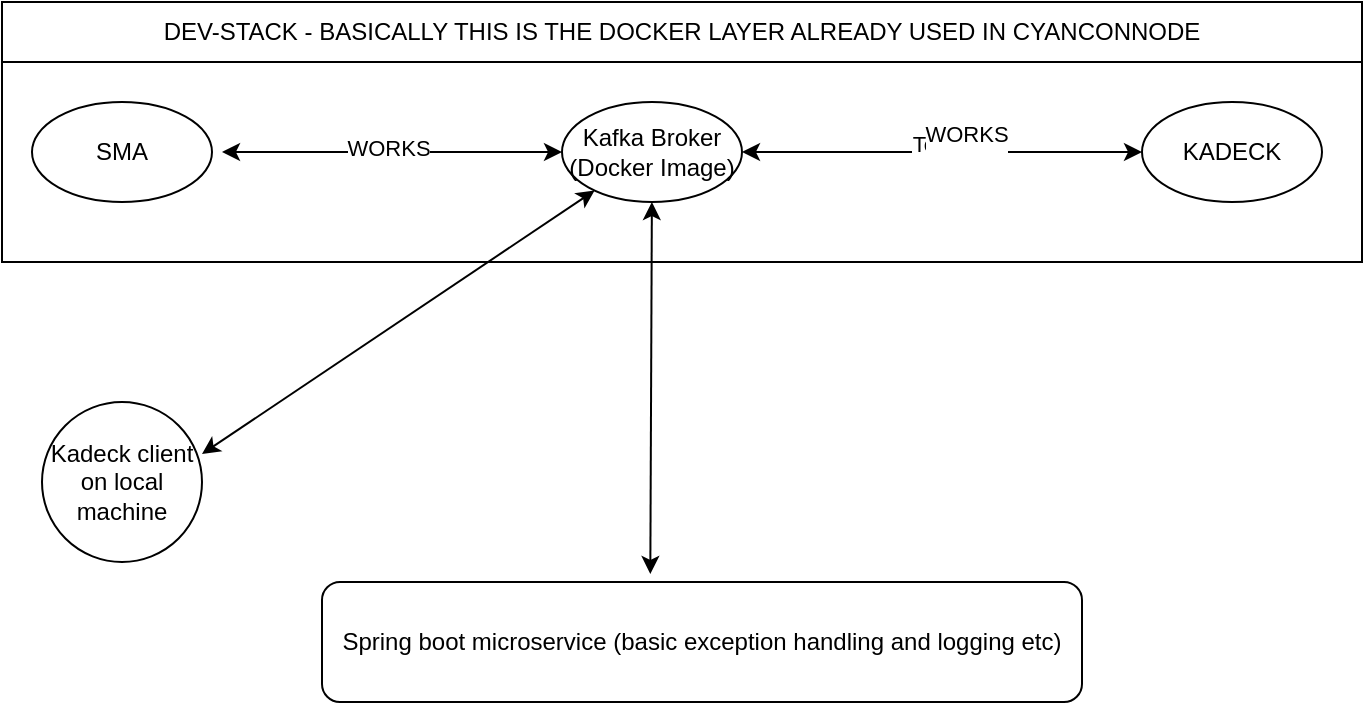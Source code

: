 <mxfile version="22.1.0" type="github">
  <diagram name="Page-1" id="zG5zKizvqUGSGyj7EHf8">
    <mxGraphModel dx="794" dy="386" grid="1" gridSize="10" guides="1" tooltips="1" connect="1" arrows="1" fold="1" page="1" pageScale="1" pageWidth="850" pageHeight="1100" math="0" shadow="0">
      <root>
        <mxCell id="0" />
        <mxCell id="1" parent="0" />
        <mxCell id="G7nmGpfLF5mpm_TBCSaa-2" value="Spring boot microservice (basic exception handling and logging etc)" style="rounded=1;whiteSpace=wrap;html=1;" parent="1" vertex="1">
          <mxGeometry x="230" y="300" width="380" height="60" as="geometry" />
        </mxCell>
        <mxCell id="i1HN7uWvgcQq31iAKBWK-1" value="" style="rounded=0;whiteSpace=wrap;html=1;" parent="1" vertex="1">
          <mxGeometry x="70" y="40" width="680" height="100" as="geometry" />
        </mxCell>
        <mxCell id="G7nmGpfLF5mpm_TBCSaa-3" value="" style="endArrow=classic;startArrow=classic;html=1;rounded=0;exitX=0.432;exitY=-0.067;exitDx=0;exitDy=0;exitPerimeter=0;" parent="1" source="G7nmGpfLF5mpm_TBCSaa-2" target="G7nmGpfLF5mpm_TBCSaa-1" edge="1">
          <mxGeometry width="50" height="50" relative="1" as="geometry">
            <mxPoint x="400" y="290" as="sourcePoint" />
            <mxPoint x="380.46" y="180.02" as="targetPoint" />
          </mxGeometry>
        </mxCell>
        <mxCell id="G7nmGpfLF5mpm_TBCSaa-1" value="Kafka Broker (Docker Image)" style="ellipse;whiteSpace=wrap;html=1;" parent="1" vertex="1">
          <mxGeometry x="350" y="60" width="90" height="50" as="geometry" />
        </mxCell>
        <mxCell id="i1HN7uWvgcQq31iAKBWK-2" value="SMA" style="ellipse;whiteSpace=wrap;html=1;" parent="1" vertex="1">
          <mxGeometry x="85" y="60" width="90" height="50" as="geometry" />
        </mxCell>
        <mxCell id="i1HN7uWvgcQq31iAKBWK-4" value="KADECK" style="ellipse;whiteSpace=wrap;html=1;" parent="1" vertex="1">
          <mxGeometry x="640" y="60" width="90" height="50" as="geometry" />
        </mxCell>
        <mxCell id="i1HN7uWvgcQq31iAKBWK-5" value="Kadeck client on local machine" style="ellipse;whiteSpace=wrap;html=1;aspect=fixed;" parent="1" vertex="1">
          <mxGeometry x="90" y="210" width="80" height="80" as="geometry" />
        </mxCell>
        <mxCell id="i1HN7uWvgcQq31iAKBWK-7" value="" style="endArrow=classic;startArrow=classic;html=1;rounded=0;exitX=1;exitY=0.325;exitDx=0;exitDy=0;exitPerimeter=0;" parent="1" source="i1HN7uWvgcQq31iAKBWK-5" target="G7nmGpfLF5mpm_TBCSaa-1" edge="1">
          <mxGeometry width="50" height="50" relative="1" as="geometry">
            <mxPoint x="260" y="300" as="sourcePoint" />
            <mxPoint x="261" y="114" as="targetPoint" />
          </mxGeometry>
        </mxCell>
        <mxCell id="i1HN7uWvgcQq31iAKBWK-8" value="" style="endArrow=classic;startArrow=classic;html=1;rounded=0;entryX=0;entryY=0.5;entryDx=0;entryDy=0;exitX=1;exitY=0.5;exitDx=0;exitDy=0;" parent="1" source="G7nmGpfLF5mpm_TBCSaa-1" target="i1HN7uWvgcQq31iAKBWK-4" edge="1">
          <mxGeometry width="50" height="50" relative="1" as="geometry">
            <mxPoint x="420" y="156" as="sourcePoint" />
            <mxPoint x="616" y="24" as="targetPoint" />
          </mxGeometry>
        </mxCell>
        <mxCell id="i1HN7uWvgcQq31iAKBWK-9" value="Text" style="edgeLabel;html=1;align=center;verticalAlign=middle;resizable=0;points=[];" parent="i1HN7uWvgcQq31iAKBWK-8" vertex="1" connectable="0">
          <mxGeometry x="-0.049" y="4" relative="1" as="geometry">
            <mxPoint as="offset" />
          </mxGeometry>
        </mxCell>
        <mxCell id="i1HN7uWvgcQq31iAKBWK-10" value="&lt;div&gt;WORKS&lt;/div&gt;&lt;div&gt;&lt;br&gt;&lt;/div&gt;" style="edgeLabel;html=1;align=center;verticalAlign=middle;resizable=0;points=[];" parent="i1HN7uWvgcQq31iAKBWK-8" vertex="1" connectable="0">
          <mxGeometry x="0.12" y="2" relative="1" as="geometry">
            <mxPoint as="offset" />
          </mxGeometry>
        </mxCell>
        <mxCell id="i1HN7uWvgcQq31iAKBWK-11" value="" style="endArrow=classic;startArrow=classic;html=1;rounded=0;entryX=0;entryY=0.5;entryDx=0;entryDy=0;" parent="1" target="G7nmGpfLF5mpm_TBCSaa-1" edge="1">
          <mxGeometry width="50" height="50" relative="1" as="geometry">
            <mxPoint x="180" y="85" as="sourcePoint" />
            <mxPoint x="340" y="80" as="targetPoint" />
          </mxGeometry>
        </mxCell>
        <mxCell id="i1HN7uWvgcQq31iAKBWK-12" value="Text" style="edgeLabel;html=1;align=center;verticalAlign=middle;resizable=0;points=[];" parent="i1HN7uWvgcQq31iAKBWK-11" vertex="1" connectable="0">
          <mxGeometry x="-0.049" y="4" relative="1" as="geometry">
            <mxPoint as="offset" />
          </mxGeometry>
        </mxCell>
        <mxCell id="fjZ5WEKi_uoiO2NCJmBn-2" value="WORKS" style="edgeLabel;html=1;align=center;verticalAlign=middle;resizable=0;points=[];" vertex="1" connectable="0" parent="i1HN7uWvgcQq31iAKBWK-11">
          <mxGeometry x="-0.024" y="2" relative="1" as="geometry">
            <mxPoint as="offset" />
          </mxGeometry>
        </mxCell>
        <mxCell id="fjZ5WEKi_uoiO2NCJmBn-3" value="DEV-STACK - BASICALLY THIS IS THE DOCKER LAYER ALREADY USED IN CYANCONNODE" style="rounded=0;whiteSpace=wrap;html=1;" vertex="1" parent="1">
          <mxGeometry x="70" y="10" width="680" height="30" as="geometry" />
        </mxCell>
      </root>
    </mxGraphModel>
  </diagram>
</mxfile>
